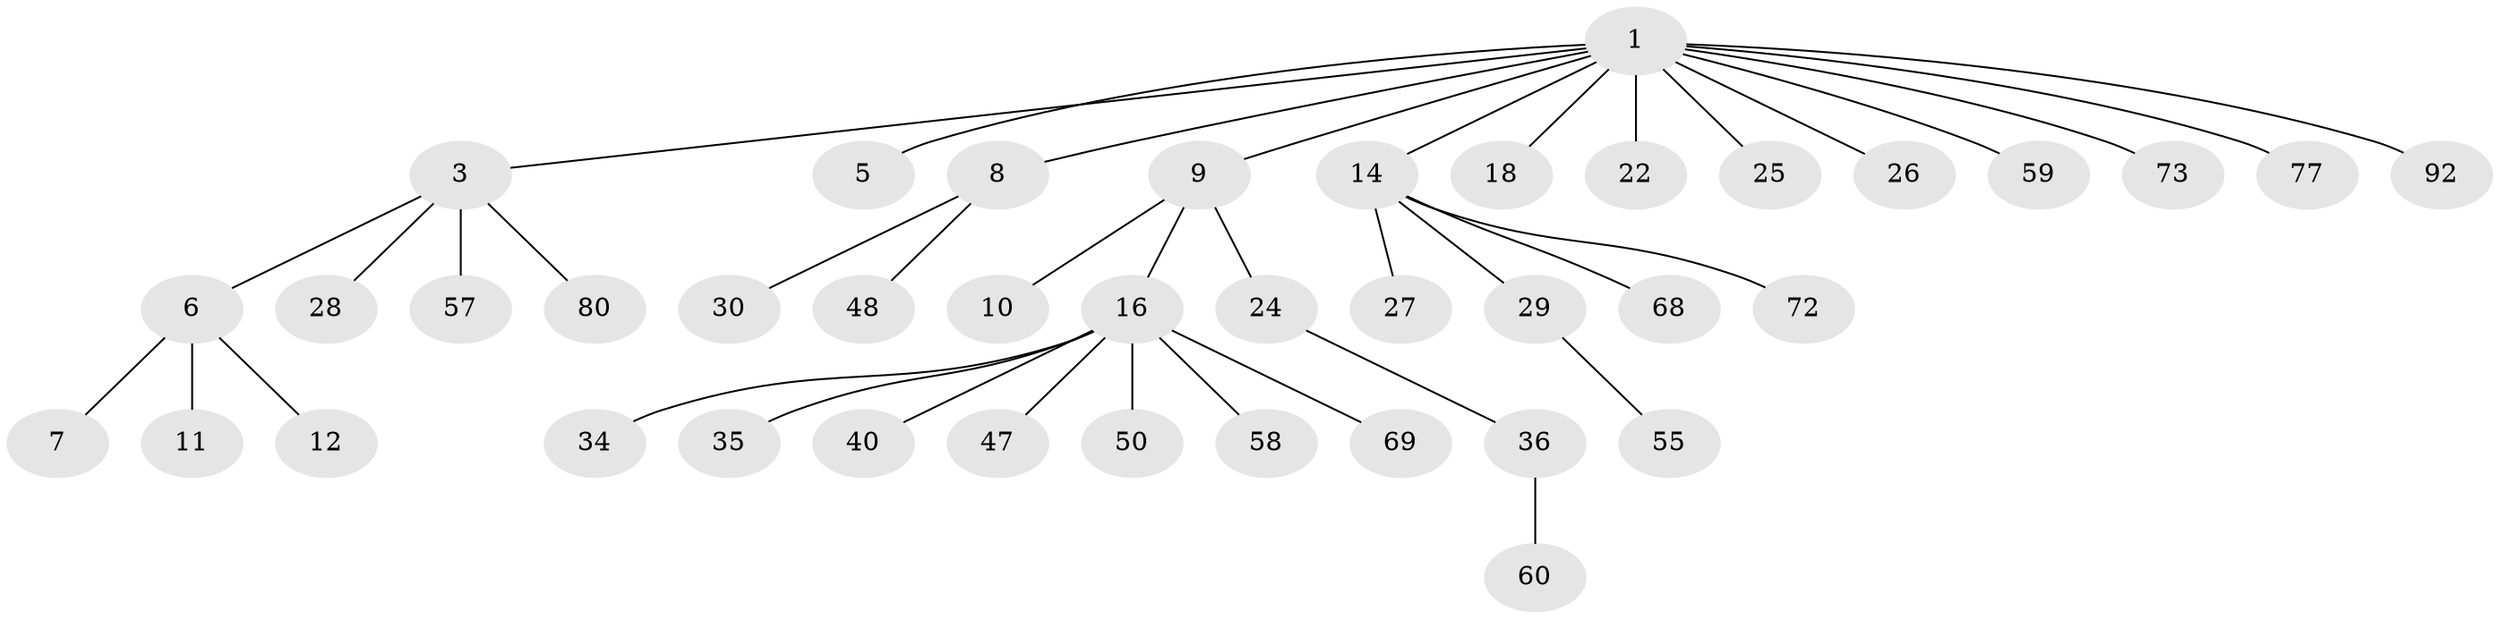// original degree distribution, {6: 0.0297029702970297, 7: 0.019801980198019802, 5: 0.039603960396039604, 4: 0.0297029702970297, 1: 0.5445544554455446, 3: 0.12871287128712872, 2: 0.2079207920792079}
// Generated by graph-tools (version 1.1) at 2025/19/03/04/25 18:19:10]
// undirected, 40 vertices, 39 edges
graph export_dot {
graph [start="1"]
  node [color=gray90,style=filled];
  1 [super="+2+4"];
  3;
  5;
  6 [super="+44+51+13"];
  7 [super="+56+20+61"];
  8;
  9 [super="+15"];
  10;
  11 [super="+45+87"];
  12 [super="+82"];
  14 [super="+21+95+53+37"];
  16 [super="+23+31+19+46"];
  18 [super="+64+71"];
  22 [super="+74"];
  24;
  25 [super="+98+52"];
  26 [super="+42"];
  27 [super="+41"];
  28 [super="+79+43+38"];
  29 [super="+32"];
  30;
  34 [super="+39"];
  35 [super="+101"];
  36 [super="+54"];
  40 [super="+78+88"];
  47 [super="+70"];
  48 [super="+97+76"];
  50 [super="+85"];
  55 [super="+96"];
  57 [super="+83"];
  58 [super="+62"];
  59;
  60;
  68;
  69;
  72;
  73;
  77;
  80;
  92;
  1 -- 3;
  1 -- 14;
  1 -- 25;
  1 -- 26;
  1 -- 18;
  1 -- 5;
  1 -- 22;
  1 -- 8;
  1 -- 92;
  1 -- 77;
  1 -- 73;
  1 -- 59;
  1 -- 9;
  3 -- 6;
  3 -- 28;
  3 -- 57;
  3 -- 80;
  6 -- 7;
  6 -- 11;
  6 -- 12;
  8 -- 30;
  8 -- 48;
  9 -- 10;
  9 -- 16;
  9 -- 24;
  14 -- 68;
  14 -- 72;
  14 -- 27;
  14 -- 29;
  16 -- 69;
  16 -- 47;
  16 -- 34;
  16 -- 35;
  16 -- 50;
  16 -- 40;
  16 -- 58;
  24 -- 36;
  29 -- 55;
  36 -- 60;
}
